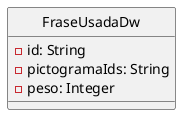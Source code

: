 @startuml "DER"
left to right direction
hide circle

class FraseUsadaDw [[java:predictivo.model.FraseUsadaDw]] {
	-id: String
	-pictogramaIds: String
	-peso: Integer
}

@enduml